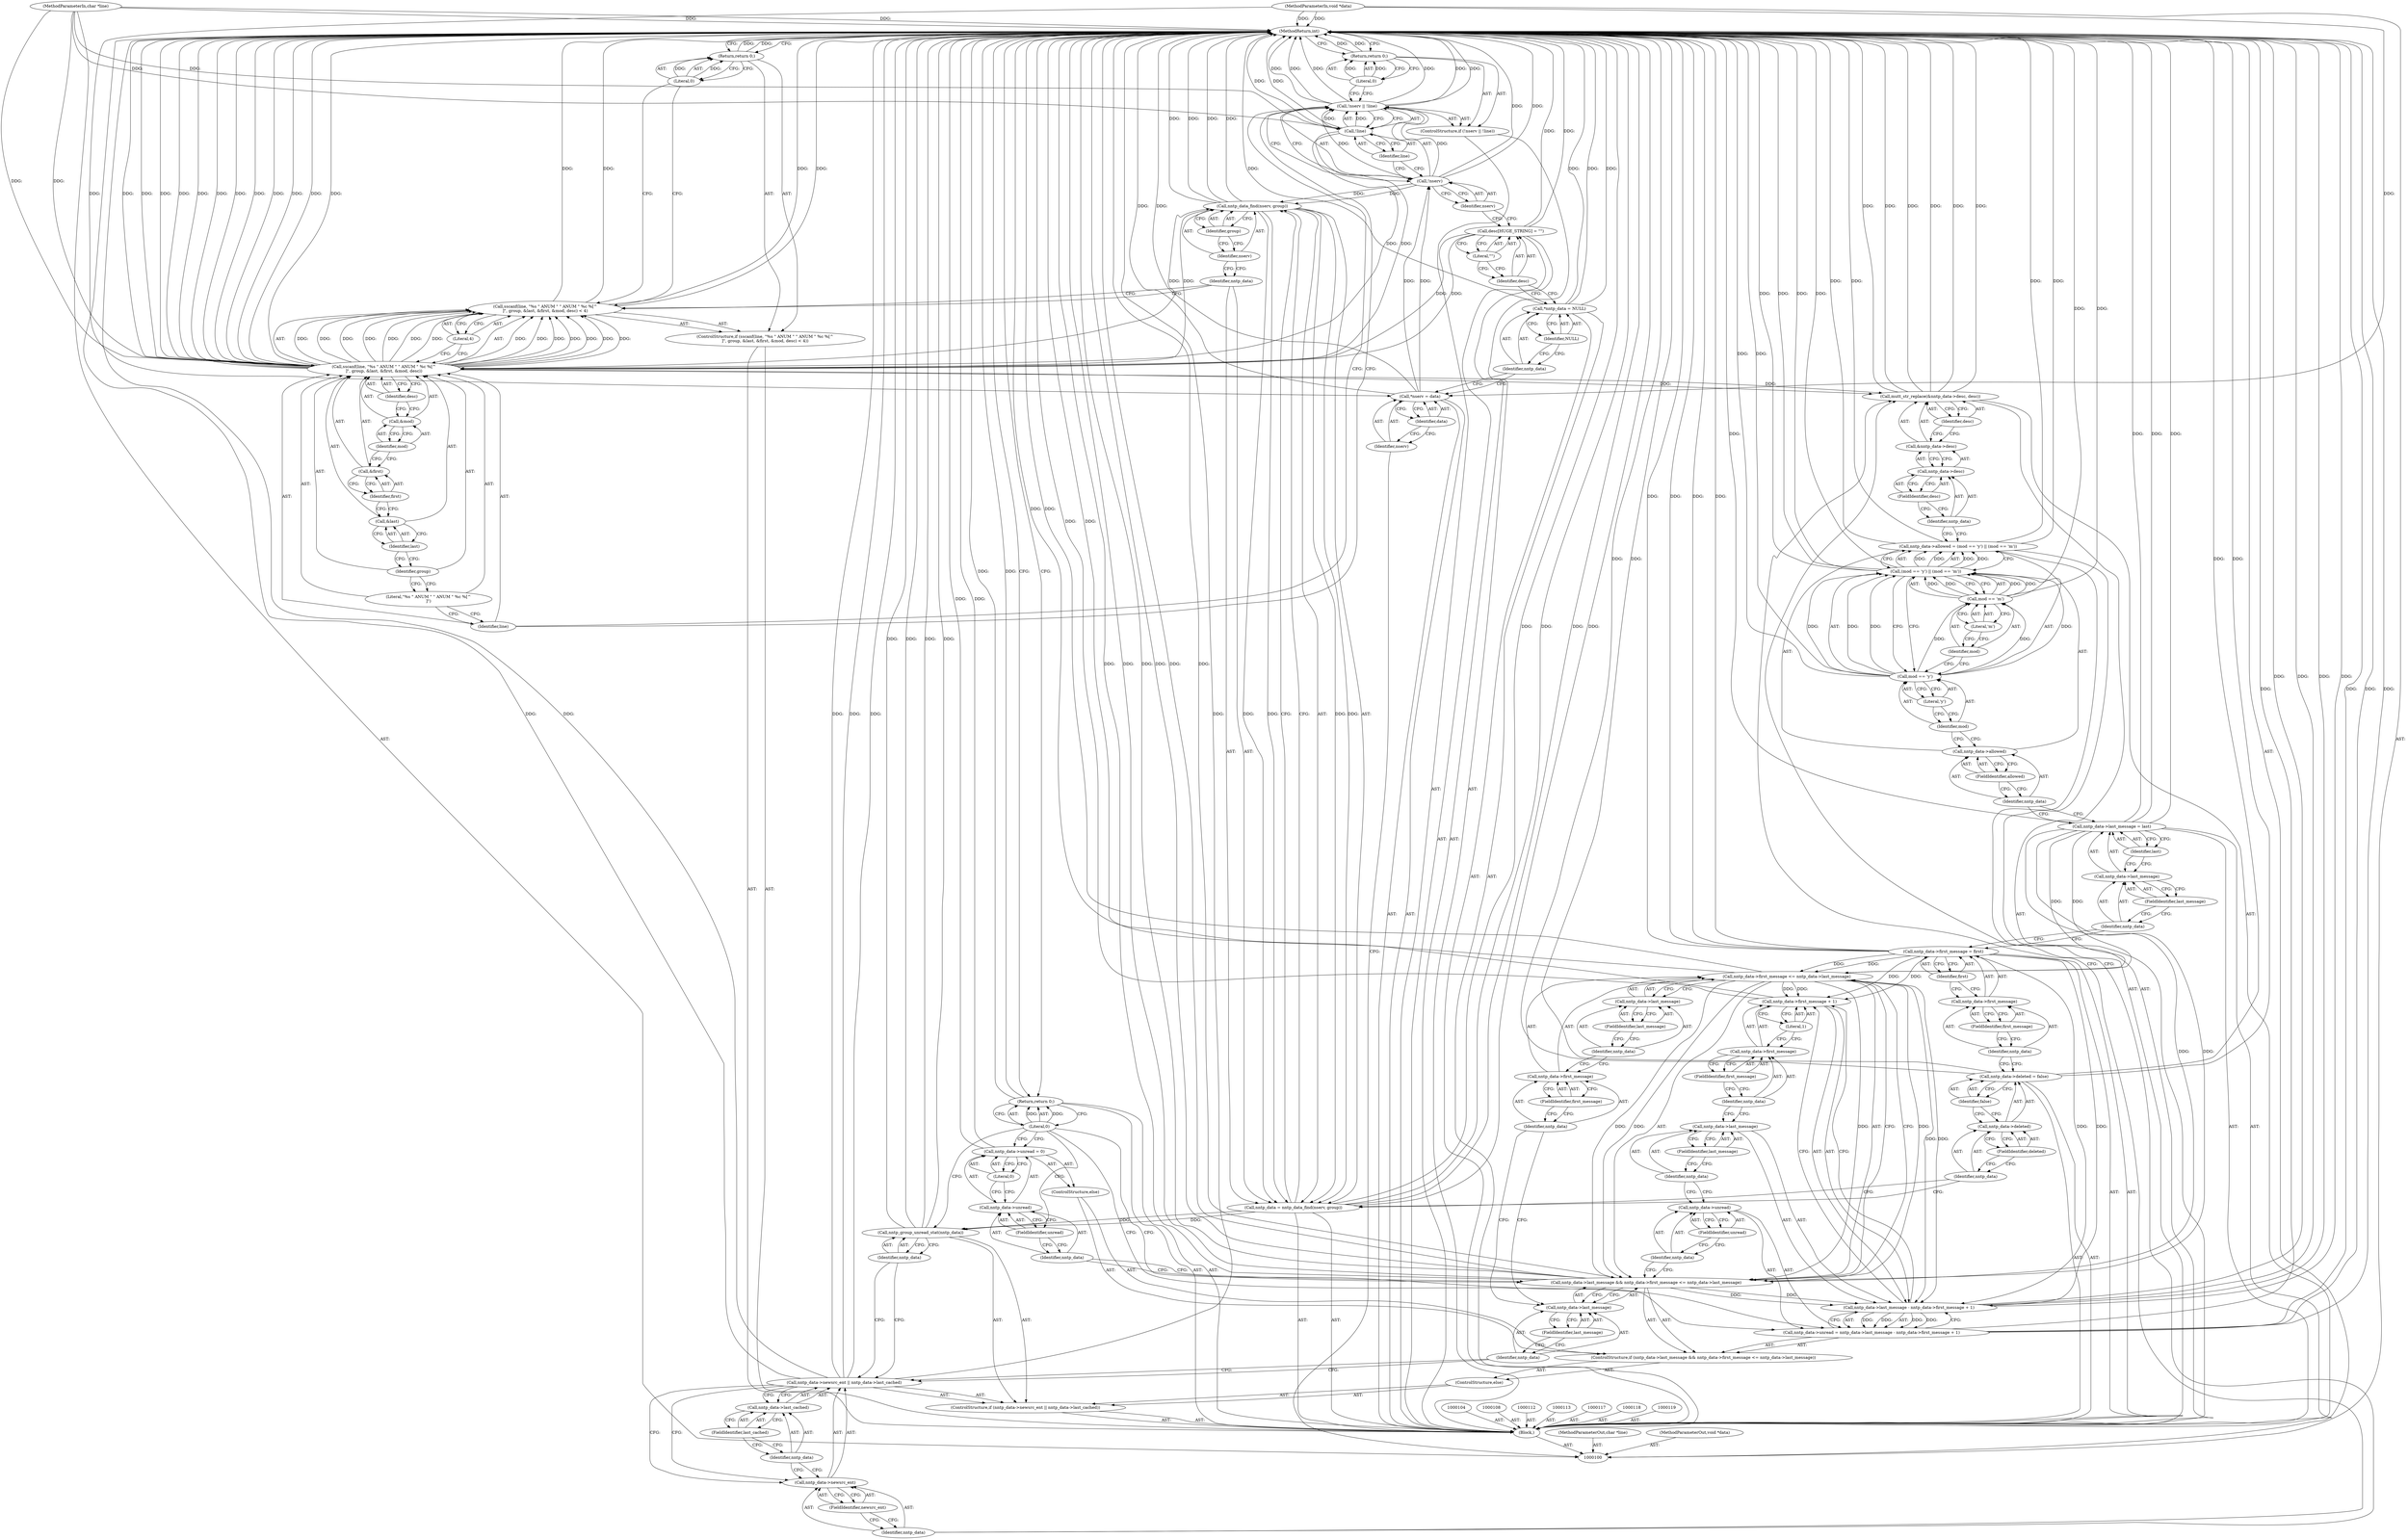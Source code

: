 digraph "1_neomutt_6296f7153f0c9d5e5cd3aaf08f9731e56621bdd3" {
"1000225" [label="(MethodReturn,int)"];
"1000101" [label="(MethodParameterIn,char *line)"];
"1000315" [label="(MethodParameterOut,char *line)"];
"1000102" [label="(MethodParameterIn,void *data)"];
"1000316" [label="(MethodParameterOut,void *data)"];
"1000124" [label="(Call,!line)"];
"1000125" [label="(Identifier,line)"];
"1000120" [label="(ControlStructure,if (!nserv || !line))"];
"1000121" [label="(Call,!nserv || !line)"];
"1000122" [label="(Call,!nserv)"];
"1000123" [label="(Identifier,nserv)"];
"1000127" [label="(Literal,0)"];
"1000126" [label="(Return,return 0;)"];
"1000131" [label="(Identifier,line)"];
"1000132" [label="(Literal,\"%s \" ANUM \" \" ANUM \" %c %[^\n]\")"];
"1000128" [label="(ControlStructure,if (sscanf(line, \"%s \" ANUM \" \" ANUM \" %c %[^\n]\", group, &last, &first, &mod, desc) < 4))"];
"1000133" [label="(Identifier,group)"];
"1000129" [label="(Call,sscanf(line, \"%s \" ANUM \" \" ANUM \" %c %[^\n]\", group, &last, &first, &mod, desc) < 4)"];
"1000130" [label="(Call,sscanf(line, \"%s \" ANUM \" \" ANUM \" %c %[^\n]\", group, &last, &first, &mod, desc))"];
"1000134" [label="(Call,&last)"];
"1000135" [label="(Identifier,last)"];
"1000136" [label="(Call,&first)"];
"1000137" [label="(Identifier,first)"];
"1000138" [label="(Call,&mod)"];
"1000139" [label="(Identifier,mod)"];
"1000140" [label="(Identifier,desc)"];
"1000141" [label="(Literal,4)"];
"1000143" [label="(Literal,0)"];
"1000142" [label="(Return,return 0;)"];
"1000146" [label="(Call,nntp_data_find(nserv, group))"];
"1000144" [label="(Call,nntp_data = nntp_data_find(nserv, group))"];
"1000145" [label="(Identifier,nntp_data)"];
"1000147" [label="(Identifier,nserv)"];
"1000148" [label="(Identifier,group)"];
"1000152" [label="(FieldIdentifier,deleted)"];
"1000153" [label="(Identifier,false)"];
"1000149" [label="(Call,nntp_data->deleted = false)"];
"1000150" [label="(Call,nntp_data->deleted)"];
"1000151" [label="(Identifier,nntp_data)"];
"1000157" [label="(FieldIdentifier,first_message)"];
"1000154" [label="(Call,nntp_data->first_message = first)"];
"1000155" [label="(Call,nntp_data->first_message)"];
"1000156" [label="(Identifier,nntp_data)"];
"1000158" [label="(Identifier,first)"];
"1000162" [label="(FieldIdentifier,last_message)"];
"1000159" [label="(Call,nntp_data->last_message = last)"];
"1000160" [label="(Call,nntp_data->last_message)"];
"1000161" [label="(Identifier,nntp_data)"];
"1000163" [label="(Identifier,last)"];
"1000103" [label="(Block,)"];
"1000167" [label="(FieldIdentifier,allowed)"];
"1000164" [label="(Call,nntp_data->allowed = (mod == 'y') || (mod == 'm'))"];
"1000165" [label="(Call,nntp_data->allowed)"];
"1000166" [label="(Identifier,nntp_data)"];
"1000168" [label="(Call,(mod == 'y') || (mod == 'm'))"];
"1000169" [label="(Call,mod == 'y')"];
"1000170" [label="(Identifier,mod)"];
"1000171" [label="(Literal,'y')"];
"1000172" [label="(Call,mod == 'm')"];
"1000173" [label="(Identifier,mod)"];
"1000174" [label="(Literal,'m')"];
"1000176" [label="(Call,&nntp_data->desc)"];
"1000175" [label="(Call,mutt_str_replace(&nntp_data->desc, desc))"];
"1000177" [label="(Call,nntp_data->desc)"];
"1000178" [label="(Identifier,nntp_data)"];
"1000179" [label="(FieldIdentifier,desc)"];
"1000180" [label="(Identifier,desc)"];
"1000185" [label="(FieldIdentifier,newsrc_ent)"];
"1000181" [label="(ControlStructure,if (nntp_data->newsrc_ent || nntp_data->last_cached))"];
"1000186" [label="(Call,nntp_data->last_cached)"];
"1000187" [label="(Identifier,nntp_data)"];
"1000188" [label="(FieldIdentifier,last_cached)"];
"1000182" [label="(Call,nntp_data->newsrc_ent || nntp_data->last_cached)"];
"1000183" [label="(Call,nntp_data->newsrc_ent)"];
"1000184" [label="(Identifier,nntp_data)"];
"1000190" [label="(Identifier,nntp_data)"];
"1000189" [label="(Call,nntp_group_unread_stat(nntp_data))"];
"1000193" [label="(Call,nntp_data->last_message && nntp_data->first_message <= nntp_data->last_message)"];
"1000194" [label="(Call,nntp_data->last_message)"];
"1000195" [label="(Identifier,nntp_data)"];
"1000191" [label="(ControlStructure,else)"];
"1000196" [label="(FieldIdentifier,last_message)"];
"1000197" [label="(Call,nntp_data->first_message <= nntp_data->last_message)"];
"1000198" [label="(Call,nntp_data->first_message)"];
"1000199" [label="(Identifier,nntp_data)"];
"1000200" [label="(FieldIdentifier,first_message)"];
"1000201" [label="(Call,nntp_data->last_message)"];
"1000202" [label="(Identifier,nntp_data)"];
"1000192" [label="(ControlStructure,if (nntp_data->last_message && nntp_data->first_message <= nntp_data->last_message))"];
"1000203" [label="(FieldIdentifier,last_message)"];
"1000207" [label="(FieldIdentifier,unread)"];
"1000208" [label="(Call,nntp_data->last_message - nntp_data->first_message + 1)"];
"1000209" [label="(Call,nntp_data->last_message)"];
"1000210" [label="(Identifier,nntp_data)"];
"1000211" [label="(FieldIdentifier,last_message)"];
"1000204" [label="(Call,nntp_data->unread = nntp_data->last_message - nntp_data->first_message + 1)"];
"1000205" [label="(Call,nntp_data->unread)"];
"1000206" [label="(Identifier,nntp_data)"];
"1000212" [label="(Call,nntp_data->first_message + 1)"];
"1000213" [label="(Call,nntp_data->first_message)"];
"1000214" [label="(Identifier,nntp_data)"];
"1000215" [label="(FieldIdentifier,first_message)"];
"1000216" [label="(Literal,1)"];
"1000217" [label="(ControlStructure,else)"];
"1000221" [label="(FieldIdentifier,unread)"];
"1000222" [label="(Literal,0)"];
"1000218" [label="(Call,nntp_data->unread = 0)"];
"1000219" [label="(Call,nntp_data->unread)"];
"1000220" [label="(Identifier,nntp_data)"];
"1000223" [label="(Return,return 0;)"];
"1000224" [label="(Literal,0)"];
"1000105" [label="(Call,*nserv = data)"];
"1000106" [label="(Identifier,nserv)"];
"1000107" [label="(Identifier,data)"];
"1000109" [label="(Call,*nntp_data = NULL)"];
"1000110" [label="(Identifier,nntp_data)"];
"1000111" [label="(Identifier,NULL)"];
"1000116" [label="(Literal,\"\")"];
"1000114" [label="(Call,desc[HUGE_STRING] = \"\")"];
"1000115" [label="(Identifier,desc)"];
"1000225" -> "1000100"  [label="AST: "];
"1000225" -> "1000126"  [label="CFG: "];
"1000225" -> "1000142"  [label="CFG: "];
"1000225" -> "1000223"  [label="CFG: "];
"1000126" -> "1000225"  [label="DDG: "];
"1000142" -> "1000225"  [label="DDG: "];
"1000223" -> "1000225"  [label="DDG: "];
"1000168" -> "1000225"  [label="DDG: "];
"1000168" -> "1000225"  [label="DDG: "];
"1000208" -> "1000225"  [label="DDG: "];
"1000208" -> "1000225"  [label="DDG: "];
"1000105" -> "1000225"  [label="DDG: "];
"1000122" -> "1000225"  [label="DDG: "];
"1000130" -> "1000225"  [label="DDG: "];
"1000130" -> "1000225"  [label="DDG: "];
"1000130" -> "1000225"  [label="DDG: "];
"1000130" -> "1000225"  [label="DDG: "];
"1000130" -> "1000225"  [label="DDG: "];
"1000130" -> "1000225"  [label="DDG: "];
"1000149" -> "1000225"  [label="DDG: "];
"1000149" -> "1000225"  [label="DDG: "];
"1000193" -> "1000225"  [label="DDG: "];
"1000193" -> "1000225"  [label="DDG: "];
"1000193" -> "1000225"  [label="DDG: "];
"1000204" -> "1000225"  [label="DDG: "];
"1000204" -> "1000225"  [label="DDG: "];
"1000182" -> "1000225"  [label="DDG: "];
"1000182" -> "1000225"  [label="DDG: "];
"1000182" -> "1000225"  [label="DDG: "];
"1000164" -> "1000225"  [label="DDG: "];
"1000164" -> "1000225"  [label="DDG: "];
"1000129" -> "1000225"  [label="DDG: "];
"1000129" -> "1000225"  [label="DDG: "];
"1000124" -> "1000225"  [label="DDG: "];
"1000189" -> "1000225"  [label="DDG: "];
"1000189" -> "1000225"  [label="DDG: "];
"1000218" -> "1000225"  [label="DDG: "];
"1000159" -> "1000225"  [label="DDG: "];
"1000159" -> "1000225"  [label="DDG: "];
"1000154" -> "1000225"  [label="DDG: "];
"1000154" -> "1000225"  [label="DDG: "];
"1000114" -> "1000225"  [label="DDG: "];
"1000121" -> "1000225"  [label="DDG: "];
"1000121" -> "1000225"  [label="DDG: "];
"1000121" -> "1000225"  [label="DDG: "];
"1000175" -> "1000225"  [label="DDG: "];
"1000175" -> "1000225"  [label="DDG: "];
"1000175" -> "1000225"  [label="DDG: "];
"1000146" -> "1000225"  [label="DDG: "];
"1000146" -> "1000225"  [label="DDG: "];
"1000102" -> "1000225"  [label="DDG: "];
"1000212" -> "1000225"  [label="DDG: "];
"1000101" -> "1000225"  [label="DDG: "];
"1000109" -> "1000225"  [label="DDG: "];
"1000109" -> "1000225"  [label="DDG: "];
"1000172" -> "1000225"  [label="DDG: "];
"1000144" -> "1000225"  [label="DDG: "];
"1000144" -> "1000225"  [label="DDG: "];
"1000169" -> "1000225"  [label="DDG: "];
"1000197" -> "1000225"  [label="DDG: "];
"1000101" -> "1000100"  [label="AST: "];
"1000101" -> "1000225"  [label="DDG: "];
"1000101" -> "1000124"  [label="DDG: "];
"1000101" -> "1000130"  [label="DDG: "];
"1000315" -> "1000100"  [label="AST: "];
"1000102" -> "1000100"  [label="AST: "];
"1000102" -> "1000225"  [label="DDG: "];
"1000102" -> "1000105"  [label="DDG: "];
"1000316" -> "1000100"  [label="AST: "];
"1000124" -> "1000121"  [label="AST: "];
"1000124" -> "1000125"  [label="CFG: "];
"1000125" -> "1000124"  [label="AST: "];
"1000121" -> "1000124"  [label="CFG: "];
"1000124" -> "1000225"  [label="DDG: "];
"1000124" -> "1000121"  [label="DDG: "];
"1000101" -> "1000124"  [label="DDG: "];
"1000124" -> "1000130"  [label="DDG: "];
"1000125" -> "1000124"  [label="AST: "];
"1000125" -> "1000122"  [label="CFG: "];
"1000124" -> "1000125"  [label="CFG: "];
"1000120" -> "1000103"  [label="AST: "];
"1000121" -> "1000120"  [label="AST: "];
"1000126" -> "1000120"  [label="AST: "];
"1000121" -> "1000120"  [label="AST: "];
"1000121" -> "1000122"  [label="CFG: "];
"1000121" -> "1000124"  [label="CFG: "];
"1000122" -> "1000121"  [label="AST: "];
"1000124" -> "1000121"  [label="AST: "];
"1000127" -> "1000121"  [label="CFG: "];
"1000131" -> "1000121"  [label="CFG: "];
"1000121" -> "1000225"  [label="DDG: "];
"1000121" -> "1000225"  [label="DDG: "];
"1000121" -> "1000225"  [label="DDG: "];
"1000122" -> "1000121"  [label="DDG: "];
"1000124" -> "1000121"  [label="DDG: "];
"1000122" -> "1000121"  [label="AST: "];
"1000122" -> "1000123"  [label="CFG: "];
"1000123" -> "1000122"  [label="AST: "];
"1000125" -> "1000122"  [label="CFG: "];
"1000121" -> "1000122"  [label="CFG: "];
"1000122" -> "1000225"  [label="DDG: "];
"1000122" -> "1000121"  [label="DDG: "];
"1000105" -> "1000122"  [label="DDG: "];
"1000122" -> "1000146"  [label="DDG: "];
"1000123" -> "1000122"  [label="AST: "];
"1000123" -> "1000114"  [label="CFG: "];
"1000122" -> "1000123"  [label="CFG: "];
"1000127" -> "1000126"  [label="AST: "];
"1000127" -> "1000121"  [label="CFG: "];
"1000126" -> "1000127"  [label="CFG: "];
"1000127" -> "1000126"  [label="DDG: "];
"1000126" -> "1000120"  [label="AST: "];
"1000126" -> "1000127"  [label="CFG: "];
"1000127" -> "1000126"  [label="AST: "];
"1000225" -> "1000126"  [label="CFG: "];
"1000126" -> "1000225"  [label="DDG: "];
"1000127" -> "1000126"  [label="DDG: "];
"1000131" -> "1000130"  [label="AST: "];
"1000131" -> "1000121"  [label="CFG: "];
"1000132" -> "1000131"  [label="CFG: "];
"1000132" -> "1000130"  [label="AST: "];
"1000132" -> "1000131"  [label="CFG: "];
"1000133" -> "1000132"  [label="CFG: "];
"1000128" -> "1000103"  [label="AST: "];
"1000129" -> "1000128"  [label="AST: "];
"1000142" -> "1000128"  [label="AST: "];
"1000133" -> "1000130"  [label="AST: "];
"1000133" -> "1000132"  [label="CFG: "];
"1000135" -> "1000133"  [label="CFG: "];
"1000129" -> "1000128"  [label="AST: "];
"1000129" -> "1000141"  [label="CFG: "];
"1000130" -> "1000129"  [label="AST: "];
"1000141" -> "1000129"  [label="AST: "];
"1000143" -> "1000129"  [label="CFG: "];
"1000145" -> "1000129"  [label="CFG: "];
"1000129" -> "1000225"  [label="DDG: "];
"1000129" -> "1000225"  [label="DDG: "];
"1000130" -> "1000129"  [label="DDG: "];
"1000130" -> "1000129"  [label="DDG: "];
"1000130" -> "1000129"  [label="DDG: "];
"1000130" -> "1000129"  [label="DDG: "];
"1000130" -> "1000129"  [label="DDG: "];
"1000130" -> "1000129"  [label="DDG: "];
"1000130" -> "1000129"  [label="DDG: "];
"1000130" -> "1000129"  [label="AST: "];
"1000130" -> "1000140"  [label="CFG: "];
"1000131" -> "1000130"  [label="AST: "];
"1000132" -> "1000130"  [label="AST: "];
"1000133" -> "1000130"  [label="AST: "];
"1000134" -> "1000130"  [label="AST: "];
"1000136" -> "1000130"  [label="AST: "];
"1000138" -> "1000130"  [label="AST: "];
"1000140" -> "1000130"  [label="AST: "];
"1000141" -> "1000130"  [label="CFG: "];
"1000130" -> "1000225"  [label="DDG: "];
"1000130" -> "1000225"  [label="DDG: "];
"1000130" -> "1000225"  [label="DDG: "];
"1000130" -> "1000225"  [label="DDG: "];
"1000130" -> "1000225"  [label="DDG: "];
"1000130" -> "1000225"  [label="DDG: "];
"1000130" -> "1000129"  [label="DDG: "];
"1000130" -> "1000129"  [label="DDG: "];
"1000130" -> "1000129"  [label="DDG: "];
"1000130" -> "1000129"  [label="DDG: "];
"1000130" -> "1000129"  [label="DDG: "];
"1000130" -> "1000129"  [label="DDG: "];
"1000130" -> "1000129"  [label="DDG: "];
"1000124" -> "1000130"  [label="DDG: "];
"1000101" -> "1000130"  [label="DDG: "];
"1000114" -> "1000130"  [label="DDG: "];
"1000130" -> "1000146"  [label="DDG: "];
"1000130" -> "1000175"  [label="DDG: "];
"1000134" -> "1000130"  [label="AST: "];
"1000134" -> "1000135"  [label="CFG: "];
"1000135" -> "1000134"  [label="AST: "];
"1000137" -> "1000134"  [label="CFG: "];
"1000135" -> "1000134"  [label="AST: "];
"1000135" -> "1000133"  [label="CFG: "];
"1000134" -> "1000135"  [label="CFG: "];
"1000136" -> "1000130"  [label="AST: "];
"1000136" -> "1000137"  [label="CFG: "];
"1000137" -> "1000136"  [label="AST: "];
"1000139" -> "1000136"  [label="CFG: "];
"1000137" -> "1000136"  [label="AST: "];
"1000137" -> "1000134"  [label="CFG: "];
"1000136" -> "1000137"  [label="CFG: "];
"1000138" -> "1000130"  [label="AST: "];
"1000138" -> "1000139"  [label="CFG: "];
"1000139" -> "1000138"  [label="AST: "];
"1000140" -> "1000138"  [label="CFG: "];
"1000139" -> "1000138"  [label="AST: "];
"1000139" -> "1000136"  [label="CFG: "];
"1000138" -> "1000139"  [label="CFG: "];
"1000140" -> "1000130"  [label="AST: "];
"1000140" -> "1000138"  [label="CFG: "];
"1000130" -> "1000140"  [label="CFG: "];
"1000141" -> "1000129"  [label="AST: "];
"1000141" -> "1000130"  [label="CFG: "];
"1000129" -> "1000141"  [label="CFG: "];
"1000143" -> "1000142"  [label="AST: "];
"1000143" -> "1000129"  [label="CFG: "];
"1000142" -> "1000143"  [label="CFG: "];
"1000143" -> "1000142"  [label="DDG: "];
"1000142" -> "1000128"  [label="AST: "];
"1000142" -> "1000143"  [label="CFG: "];
"1000143" -> "1000142"  [label="AST: "];
"1000225" -> "1000142"  [label="CFG: "];
"1000142" -> "1000225"  [label="DDG: "];
"1000143" -> "1000142"  [label="DDG: "];
"1000146" -> "1000144"  [label="AST: "];
"1000146" -> "1000148"  [label="CFG: "];
"1000147" -> "1000146"  [label="AST: "];
"1000148" -> "1000146"  [label="AST: "];
"1000144" -> "1000146"  [label="CFG: "];
"1000146" -> "1000225"  [label="DDG: "];
"1000146" -> "1000225"  [label="DDG: "];
"1000146" -> "1000144"  [label="DDG: "];
"1000146" -> "1000144"  [label="DDG: "];
"1000122" -> "1000146"  [label="DDG: "];
"1000130" -> "1000146"  [label="DDG: "];
"1000144" -> "1000103"  [label="AST: "];
"1000144" -> "1000146"  [label="CFG: "];
"1000145" -> "1000144"  [label="AST: "];
"1000146" -> "1000144"  [label="AST: "];
"1000151" -> "1000144"  [label="CFG: "];
"1000144" -> "1000225"  [label="DDG: "];
"1000144" -> "1000225"  [label="DDG: "];
"1000146" -> "1000144"  [label="DDG: "];
"1000146" -> "1000144"  [label="DDG: "];
"1000144" -> "1000189"  [label="DDG: "];
"1000145" -> "1000144"  [label="AST: "];
"1000145" -> "1000129"  [label="CFG: "];
"1000147" -> "1000145"  [label="CFG: "];
"1000147" -> "1000146"  [label="AST: "];
"1000147" -> "1000145"  [label="CFG: "];
"1000148" -> "1000147"  [label="CFG: "];
"1000148" -> "1000146"  [label="AST: "];
"1000148" -> "1000147"  [label="CFG: "];
"1000146" -> "1000148"  [label="CFG: "];
"1000152" -> "1000150"  [label="AST: "];
"1000152" -> "1000151"  [label="CFG: "];
"1000150" -> "1000152"  [label="CFG: "];
"1000153" -> "1000149"  [label="AST: "];
"1000153" -> "1000150"  [label="CFG: "];
"1000149" -> "1000153"  [label="CFG: "];
"1000149" -> "1000103"  [label="AST: "];
"1000149" -> "1000153"  [label="CFG: "];
"1000150" -> "1000149"  [label="AST: "];
"1000153" -> "1000149"  [label="AST: "];
"1000156" -> "1000149"  [label="CFG: "];
"1000149" -> "1000225"  [label="DDG: "];
"1000149" -> "1000225"  [label="DDG: "];
"1000150" -> "1000149"  [label="AST: "];
"1000150" -> "1000152"  [label="CFG: "];
"1000151" -> "1000150"  [label="AST: "];
"1000152" -> "1000150"  [label="AST: "];
"1000153" -> "1000150"  [label="CFG: "];
"1000151" -> "1000150"  [label="AST: "];
"1000151" -> "1000144"  [label="CFG: "];
"1000152" -> "1000151"  [label="CFG: "];
"1000157" -> "1000155"  [label="AST: "];
"1000157" -> "1000156"  [label="CFG: "];
"1000155" -> "1000157"  [label="CFG: "];
"1000154" -> "1000103"  [label="AST: "];
"1000154" -> "1000158"  [label="CFG: "];
"1000155" -> "1000154"  [label="AST: "];
"1000158" -> "1000154"  [label="AST: "];
"1000161" -> "1000154"  [label="CFG: "];
"1000154" -> "1000225"  [label="DDG: "];
"1000154" -> "1000225"  [label="DDG: "];
"1000154" -> "1000197"  [label="DDG: "];
"1000154" -> "1000208"  [label="DDG: "];
"1000154" -> "1000212"  [label="DDG: "];
"1000155" -> "1000154"  [label="AST: "];
"1000155" -> "1000157"  [label="CFG: "];
"1000156" -> "1000155"  [label="AST: "];
"1000157" -> "1000155"  [label="AST: "];
"1000158" -> "1000155"  [label="CFG: "];
"1000156" -> "1000155"  [label="AST: "];
"1000156" -> "1000149"  [label="CFG: "];
"1000157" -> "1000156"  [label="CFG: "];
"1000158" -> "1000154"  [label="AST: "];
"1000158" -> "1000155"  [label="CFG: "];
"1000154" -> "1000158"  [label="CFG: "];
"1000162" -> "1000160"  [label="AST: "];
"1000162" -> "1000161"  [label="CFG: "];
"1000160" -> "1000162"  [label="CFG: "];
"1000159" -> "1000103"  [label="AST: "];
"1000159" -> "1000163"  [label="CFG: "];
"1000160" -> "1000159"  [label="AST: "];
"1000163" -> "1000159"  [label="AST: "];
"1000166" -> "1000159"  [label="CFG: "];
"1000159" -> "1000225"  [label="DDG: "];
"1000159" -> "1000225"  [label="DDG: "];
"1000159" -> "1000193"  [label="DDG: "];
"1000159" -> "1000197"  [label="DDG: "];
"1000160" -> "1000159"  [label="AST: "];
"1000160" -> "1000162"  [label="CFG: "];
"1000161" -> "1000160"  [label="AST: "];
"1000162" -> "1000160"  [label="AST: "];
"1000163" -> "1000160"  [label="CFG: "];
"1000161" -> "1000160"  [label="AST: "];
"1000161" -> "1000154"  [label="CFG: "];
"1000162" -> "1000161"  [label="CFG: "];
"1000163" -> "1000159"  [label="AST: "];
"1000163" -> "1000160"  [label="CFG: "];
"1000159" -> "1000163"  [label="CFG: "];
"1000103" -> "1000100"  [label="AST: "];
"1000104" -> "1000103"  [label="AST: "];
"1000105" -> "1000103"  [label="AST: "];
"1000108" -> "1000103"  [label="AST: "];
"1000109" -> "1000103"  [label="AST: "];
"1000112" -> "1000103"  [label="AST: "];
"1000113" -> "1000103"  [label="AST: "];
"1000114" -> "1000103"  [label="AST: "];
"1000117" -> "1000103"  [label="AST: "];
"1000118" -> "1000103"  [label="AST: "];
"1000119" -> "1000103"  [label="AST: "];
"1000120" -> "1000103"  [label="AST: "];
"1000128" -> "1000103"  [label="AST: "];
"1000144" -> "1000103"  [label="AST: "];
"1000149" -> "1000103"  [label="AST: "];
"1000154" -> "1000103"  [label="AST: "];
"1000159" -> "1000103"  [label="AST: "];
"1000164" -> "1000103"  [label="AST: "];
"1000175" -> "1000103"  [label="AST: "];
"1000181" -> "1000103"  [label="AST: "];
"1000223" -> "1000103"  [label="AST: "];
"1000167" -> "1000165"  [label="AST: "];
"1000167" -> "1000166"  [label="CFG: "];
"1000165" -> "1000167"  [label="CFG: "];
"1000164" -> "1000103"  [label="AST: "];
"1000164" -> "1000168"  [label="CFG: "];
"1000165" -> "1000164"  [label="AST: "];
"1000168" -> "1000164"  [label="AST: "];
"1000178" -> "1000164"  [label="CFG: "];
"1000164" -> "1000225"  [label="DDG: "];
"1000164" -> "1000225"  [label="DDG: "];
"1000168" -> "1000164"  [label="DDG: "];
"1000168" -> "1000164"  [label="DDG: "];
"1000165" -> "1000164"  [label="AST: "];
"1000165" -> "1000167"  [label="CFG: "];
"1000166" -> "1000165"  [label="AST: "];
"1000167" -> "1000165"  [label="AST: "];
"1000170" -> "1000165"  [label="CFG: "];
"1000166" -> "1000165"  [label="AST: "];
"1000166" -> "1000159"  [label="CFG: "];
"1000167" -> "1000166"  [label="CFG: "];
"1000168" -> "1000164"  [label="AST: "];
"1000168" -> "1000169"  [label="CFG: "];
"1000168" -> "1000172"  [label="CFG: "];
"1000169" -> "1000168"  [label="AST: "];
"1000172" -> "1000168"  [label="AST: "];
"1000164" -> "1000168"  [label="CFG: "];
"1000168" -> "1000225"  [label="DDG: "];
"1000168" -> "1000225"  [label="DDG: "];
"1000168" -> "1000164"  [label="DDG: "];
"1000168" -> "1000164"  [label="DDG: "];
"1000169" -> "1000168"  [label="DDG: "];
"1000169" -> "1000168"  [label="DDG: "];
"1000172" -> "1000168"  [label="DDG: "];
"1000172" -> "1000168"  [label="DDG: "];
"1000169" -> "1000168"  [label="AST: "];
"1000169" -> "1000171"  [label="CFG: "];
"1000170" -> "1000169"  [label="AST: "];
"1000171" -> "1000169"  [label="AST: "];
"1000173" -> "1000169"  [label="CFG: "];
"1000168" -> "1000169"  [label="CFG: "];
"1000169" -> "1000225"  [label="DDG: "];
"1000169" -> "1000168"  [label="DDG: "];
"1000169" -> "1000168"  [label="DDG: "];
"1000169" -> "1000172"  [label="DDG: "];
"1000170" -> "1000169"  [label="AST: "];
"1000170" -> "1000165"  [label="CFG: "];
"1000171" -> "1000170"  [label="CFG: "];
"1000171" -> "1000169"  [label="AST: "];
"1000171" -> "1000170"  [label="CFG: "];
"1000169" -> "1000171"  [label="CFG: "];
"1000172" -> "1000168"  [label="AST: "];
"1000172" -> "1000174"  [label="CFG: "];
"1000173" -> "1000172"  [label="AST: "];
"1000174" -> "1000172"  [label="AST: "];
"1000168" -> "1000172"  [label="CFG: "];
"1000172" -> "1000225"  [label="DDG: "];
"1000172" -> "1000168"  [label="DDG: "];
"1000172" -> "1000168"  [label="DDG: "];
"1000169" -> "1000172"  [label="DDG: "];
"1000173" -> "1000172"  [label="AST: "];
"1000173" -> "1000169"  [label="CFG: "];
"1000174" -> "1000173"  [label="CFG: "];
"1000174" -> "1000172"  [label="AST: "];
"1000174" -> "1000173"  [label="CFG: "];
"1000172" -> "1000174"  [label="CFG: "];
"1000176" -> "1000175"  [label="AST: "];
"1000176" -> "1000177"  [label="CFG: "];
"1000177" -> "1000176"  [label="AST: "];
"1000180" -> "1000176"  [label="CFG: "];
"1000175" -> "1000103"  [label="AST: "];
"1000175" -> "1000180"  [label="CFG: "];
"1000176" -> "1000175"  [label="AST: "];
"1000180" -> "1000175"  [label="AST: "];
"1000184" -> "1000175"  [label="CFG: "];
"1000175" -> "1000225"  [label="DDG: "];
"1000175" -> "1000225"  [label="DDG: "];
"1000175" -> "1000225"  [label="DDG: "];
"1000130" -> "1000175"  [label="DDG: "];
"1000177" -> "1000176"  [label="AST: "];
"1000177" -> "1000179"  [label="CFG: "];
"1000178" -> "1000177"  [label="AST: "];
"1000179" -> "1000177"  [label="AST: "];
"1000176" -> "1000177"  [label="CFG: "];
"1000178" -> "1000177"  [label="AST: "];
"1000178" -> "1000164"  [label="CFG: "];
"1000179" -> "1000178"  [label="CFG: "];
"1000179" -> "1000177"  [label="AST: "];
"1000179" -> "1000178"  [label="CFG: "];
"1000177" -> "1000179"  [label="CFG: "];
"1000180" -> "1000175"  [label="AST: "];
"1000180" -> "1000176"  [label="CFG: "];
"1000175" -> "1000180"  [label="CFG: "];
"1000185" -> "1000183"  [label="AST: "];
"1000185" -> "1000184"  [label="CFG: "];
"1000183" -> "1000185"  [label="CFG: "];
"1000181" -> "1000103"  [label="AST: "];
"1000182" -> "1000181"  [label="AST: "];
"1000189" -> "1000181"  [label="AST: "];
"1000191" -> "1000181"  [label="AST: "];
"1000186" -> "1000182"  [label="AST: "];
"1000186" -> "1000188"  [label="CFG: "];
"1000187" -> "1000186"  [label="AST: "];
"1000188" -> "1000186"  [label="AST: "];
"1000182" -> "1000186"  [label="CFG: "];
"1000187" -> "1000186"  [label="AST: "];
"1000187" -> "1000183"  [label="CFG: "];
"1000188" -> "1000187"  [label="CFG: "];
"1000188" -> "1000186"  [label="AST: "];
"1000188" -> "1000187"  [label="CFG: "];
"1000186" -> "1000188"  [label="CFG: "];
"1000182" -> "1000181"  [label="AST: "];
"1000182" -> "1000183"  [label="CFG: "];
"1000182" -> "1000186"  [label="CFG: "];
"1000183" -> "1000182"  [label="AST: "];
"1000186" -> "1000182"  [label="AST: "];
"1000190" -> "1000182"  [label="CFG: "];
"1000195" -> "1000182"  [label="CFG: "];
"1000182" -> "1000225"  [label="DDG: "];
"1000182" -> "1000225"  [label="DDG: "];
"1000182" -> "1000225"  [label="DDG: "];
"1000183" -> "1000182"  [label="AST: "];
"1000183" -> "1000185"  [label="CFG: "];
"1000184" -> "1000183"  [label="AST: "];
"1000185" -> "1000183"  [label="AST: "];
"1000187" -> "1000183"  [label="CFG: "];
"1000182" -> "1000183"  [label="CFG: "];
"1000184" -> "1000183"  [label="AST: "];
"1000184" -> "1000175"  [label="CFG: "];
"1000185" -> "1000184"  [label="CFG: "];
"1000190" -> "1000189"  [label="AST: "];
"1000190" -> "1000182"  [label="CFG: "];
"1000189" -> "1000190"  [label="CFG: "];
"1000189" -> "1000181"  [label="AST: "];
"1000189" -> "1000190"  [label="CFG: "];
"1000190" -> "1000189"  [label="AST: "];
"1000224" -> "1000189"  [label="CFG: "];
"1000189" -> "1000225"  [label="DDG: "];
"1000189" -> "1000225"  [label="DDG: "];
"1000144" -> "1000189"  [label="DDG: "];
"1000193" -> "1000192"  [label="AST: "];
"1000193" -> "1000194"  [label="CFG: "];
"1000193" -> "1000197"  [label="CFG: "];
"1000194" -> "1000193"  [label="AST: "];
"1000197" -> "1000193"  [label="AST: "];
"1000206" -> "1000193"  [label="CFG: "];
"1000220" -> "1000193"  [label="CFG: "];
"1000193" -> "1000225"  [label="DDG: "];
"1000193" -> "1000225"  [label="DDG: "];
"1000193" -> "1000225"  [label="DDG: "];
"1000197" -> "1000193"  [label="DDG: "];
"1000197" -> "1000193"  [label="DDG: "];
"1000159" -> "1000193"  [label="DDG: "];
"1000193" -> "1000208"  [label="DDG: "];
"1000194" -> "1000193"  [label="AST: "];
"1000194" -> "1000196"  [label="CFG: "];
"1000195" -> "1000194"  [label="AST: "];
"1000196" -> "1000194"  [label="AST: "];
"1000199" -> "1000194"  [label="CFG: "];
"1000193" -> "1000194"  [label="CFG: "];
"1000195" -> "1000194"  [label="AST: "];
"1000195" -> "1000182"  [label="CFG: "];
"1000196" -> "1000195"  [label="CFG: "];
"1000191" -> "1000181"  [label="AST: "];
"1000192" -> "1000191"  [label="AST: "];
"1000196" -> "1000194"  [label="AST: "];
"1000196" -> "1000195"  [label="CFG: "];
"1000194" -> "1000196"  [label="CFG: "];
"1000197" -> "1000193"  [label="AST: "];
"1000197" -> "1000201"  [label="CFG: "];
"1000198" -> "1000197"  [label="AST: "];
"1000201" -> "1000197"  [label="AST: "];
"1000193" -> "1000197"  [label="CFG: "];
"1000197" -> "1000225"  [label="DDG: "];
"1000197" -> "1000193"  [label="DDG: "];
"1000197" -> "1000193"  [label="DDG: "];
"1000154" -> "1000197"  [label="DDG: "];
"1000159" -> "1000197"  [label="DDG: "];
"1000197" -> "1000208"  [label="DDG: "];
"1000197" -> "1000212"  [label="DDG: "];
"1000198" -> "1000197"  [label="AST: "];
"1000198" -> "1000200"  [label="CFG: "];
"1000199" -> "1000198"  [label="AST: "];
"1000200" -> "1000198"  [label="AST: "];
"1000202" -> "1000198"  [label="CFG: "];
"1000199" -> "1000198"  [label="AST: "];
"1000199" -> "1000194"  [label="CFG: "];
"1000200" -> "1000199"  [label="CFG: "];
"1000200" -> "1000198"  [label="AST: "];
"1000200" -> "1000199"  [label="CFG: "];
"1000198" -> "1000200"  [label="CFG: "];
"1000201" -> "1000197"  [label="AST: "];
"1000201" -> "1000203"  [label="CFG: "];
"1000202" -> "1000201"  [label="AST: "];
"1000203" -> "1000201"  [label="AST: "];
"1000197" -> "1000201"  [label="CFG: "];
"1000202" -> "1000201"  [label="AST: "];
"1000202" -> "1000198"  [label="CFG: "];
"1000203" -> "1000202"  [label="CFG: "];
"1000192" -> "1000191"  [label="AST: "];
"1000193" -> "1000192"  [label="AST: "];
"1000204" -> "1000192"  [label="AST: "];
"1000217" -> "1000192"  [label="AST: "];
"1000203" -> "1000201"  [label="AST: "];
"1000203" -> "1000202"  [label="CFG: "];
"1000201" -> "1000203"  [label="CFG: "];
"1000207" -> "1000205"  [label="AST: "];
"1000207" -> "1000206"  [label="CFG: "];
"1000205" -> "1000207"  [label="CFG: "];
"1000208" -> "1000204"  [label="AST: "];
"1000208" -> "1000212"  [label="CFG: "];
"1000209" -> "1000208"  [label="AST: "];
"1000212" -> "1000208"  [label="AST: "];
"1000204" -> "1000208"  [label="CFG: "];
"1000208" -> "1000225"  [label="DDG: "];
"1000208" -> "1000225"  [label="DDG: "];
"1000208" -> "1000204"  [label="DDG: "];
"1000208" -> "1000204"  [label="DDG: "];
"1000193" -> "1000208"  [label="DDG: "];
"1000154" -> "1000208"  [label="DDG: "];
"1000197" -> "1000208"  [label="DDG: "];
"1000209" -> "1000208"  [label="AST: "];
"1000209" -> "1000211"  [label="CFG: "];
"1000210" -> "1000209"  [label="AST: "];
"1000211" -> "1000209"  [label="AST: "];
"1000214" -> "1000209"  [label="CFG: "];
"1000210" -> "1000209"  [label="AST: "];
"1000210" -> "1000205"  [label="CFG: "];
"1000211" -> "1000210"  [label="CFG: "];
"1000211" -> "1000209"  [label="AST: "];
"1000211" -> "1000210"  [label="CFG: "];
"1000209" -> "1000211"  [label="CFG: "];
"1000204" -> "1000192"  [label="AST: "];
"1000204" -> "1000208"  [label="CFG: "];
"1000205" -> "1000204"  [label="AST: "];
"1000208" -> "1000204"  [label="AST: "];
"1000224" -> "1000204"  [label="CFG: "];
"1000204" -> "1000225"  [label="DDG: "];
"1000204" -> "1000225"  [label="DDG: "];
"1000208" -> "1000204"  [label="DDG: "];
"1000208" -> "1000204"  [label="DDG: "];
"1000205" -> "1000204"  [label="AST: "];
"1000205" -> "1000207"  [label="CFG: "];
"1000206" -> "1000205"  [label="AST: "];
"1000207" -> "1000205"  [label="AST: "];
"1000210" -> "1000205"  [label="CFG: "];
"1000206" -> "1000205"  [label="AST: "];
"1000206" -> "1000193"  [label="CFG: "];
"1000207" -> "1000206"  [label="CFG: "];
"1000212" -> "1000208"  [label="AST: "];
"1000212" -> "1000216"  [label="CFG: "];
"1000213" -> "1000212"  [label="AST: "];
"1000216" -> "1000212"  [label="AST: "];
"1000208" -> "1000212"  [label="CFG: "];
"1000212" -> "1000225"  [label="DDG: "];
"1000154" -> "1000212"  [label="DDG: "];
"1000197" -> "1000212"  [label="DDG: "];
"1000213" -> "1000212"  [label="AST: "];
"1000213" -> "1000215"  [label="CFG: "];
"1000214" -> "1000213"  [label="AST: "];
"1000215" -> "1000213"  [label="AST: "];
"1000216" -> "1000213"  [label="CFG: "];
"1000214" -> "1000213"  [label="AST: "];
"1000214" -> "1000209"  [label="CFG: "];
"1000215" -> "1000214"  [label="CFG: "];
"1000215" -> "1000213"  [label="AST: "];
"1000215" -> "1000214"  [label="CFG: "];
"1000213" -> "1000215"  [label="CFG: "];
"1000216" -> "1000212"  [label="AST: "];
"1000216" -> "1000213"  [label="CFG: "];
"1000212" -> "1000216"  [label="CFG: "];
"1000217" -> "1000192"  [label="AST: "];
"1000218" -> "1000217"  [label="AST: "];
"1000221" -> "1000219"  [label="AST: "];
"1000221" -> "1000220"  [label="CFG: "];
"1000219" -> "1000221"  [label="CFG: "];
"1000222" -> "1000218"  [label="AST: "];
"1000222" -> "1000219"  [label="CFG: "];
"1000218" -> "1000222"  [label="CFG: "];
"1000218" -> "1000217"  [label="AST: "];
"1000218" -> "1000222"  [label="CFG: "];
"1000219" -> "1000218"  [label="AST: "];
"1000222" -> "1000218"  [label="AST: "];
"1000224" -> "1000218"  [label="CFG: "];
"1000218" -> "1000225"  [label="DDG: "];
"1000219" -> "1000218"  [label="AST: "];
"1000219" -> "1000221"  [label="CFG: "];
"1000220" -> "1000219"  [label="AST: "];
"1000221" -> "1000219"  [label="AST: "];
"1000222" -> "1000219"  [label="CFG: "];
"1000220" -> "1000219"  [label="AST: "];
"1000220" -> "1000193"  [label="CFG: "];
"1000221" -> "1000220"  [label="CFG: "];
"1000223" -> "1000103"  [label="AST: "];
"1000223" -> "1000224"  [label="CFG: "];
"1000224" -> "1000223"  [label="AST: "];
"1000225" -> "1000223"  [label="CFG: "];
"1000223" -> "1000225"  [label="DDG: "];
"1000224" -> "1000223"  [label="DDG: "];
"1000224" -> "1000223"  [label="AST: "];
"1000224" -> "1000189"  [label="CFG: "];
"1000224" -> "1000204"  [label="CFG: "];
"1000224" -> "1000218"  [label="CFG: "];
"1000223" -> "1000224"  [label="CFG: "];
"1000224" -> "1000223"  [label="DDG: "];
"1000105" -> "1000103"  [label="AST: "];
"1000105" -> "1000107"  [label="CFG: "];
"1000106" -> "1000105"  [label="AST: "];
"1000107" -> "1000105"  [label="AST: "];
"1000110" -> "1000105"  [label="CFG: "];
"1000105" -> "1000225"  [label="DDG: "];
"1000102" -> "1000105"  [label="DDG: "];
"1000105" -> "1000122"  [label="DDG: "];
"1000106" -> "1000105"  [label="AST: "];
"1000106" -> "1000100"  [label="CFG: "];
"1000107" -> "1000106"  [label="CFG: "];
"1000107" -> "1000105"  [label="AST: "];
"1000107" -> "1000106"  [label="CFG: "];
"1000105" -> "1000107"  [label="CFG: "];
"1000109" -> "1000103"  [label="AST: "];
"1000109" -> "1000111"  [label="CFG: "];
"1000110" -> "1000109"  [label="AST: "];
"1000111" -> "1000109"  [label="AST: "];
"1000115" -> "1000109"  [label="CFG: "];
"1000109" -> "1000225"  [label="DDG: "];
"1000109" -> "1000225"  [label="DDG: "];
"1000110" -> "1000109"  [label="AST: "];
"1000110" -> "1000105"  [label="CFG: "];
"1000111" -> "1000110"  [label="CFG: "];
"1000111" -> "1000109"  [label="AST: "];
"1000111" -> "1000110"  [label="CFG: "];
"1000109" -> "1000111"  [label="CFG: "];
"1000116" -> "1000114"  [label="AST: "];
"1000116" -> "1000115"  [label="CFG: "];
"1000114" -> "1000116"  [label="CFG: "];
"1000114" -> "1000103"  [label="AST: "];
"1000114" -> "1000116"  [label="CFG: "];
"1000115" -> "1000114"  [label="AST: "];
"1000116" -> "1000114"  [label="AST: "];
"1000123" -> "1000114"  [label="CFG: "];
"1000114" -> "1000225"  [label="DDG: "];
"1000114" -> "1000130"  [label="DDG: "];
"1000115" -> "1000114"  [label="AST: "];
"1000115" -> "1000109"  [label="CFG: "];
"1000116" -> "1000115"  [label="CFG: "];
}
